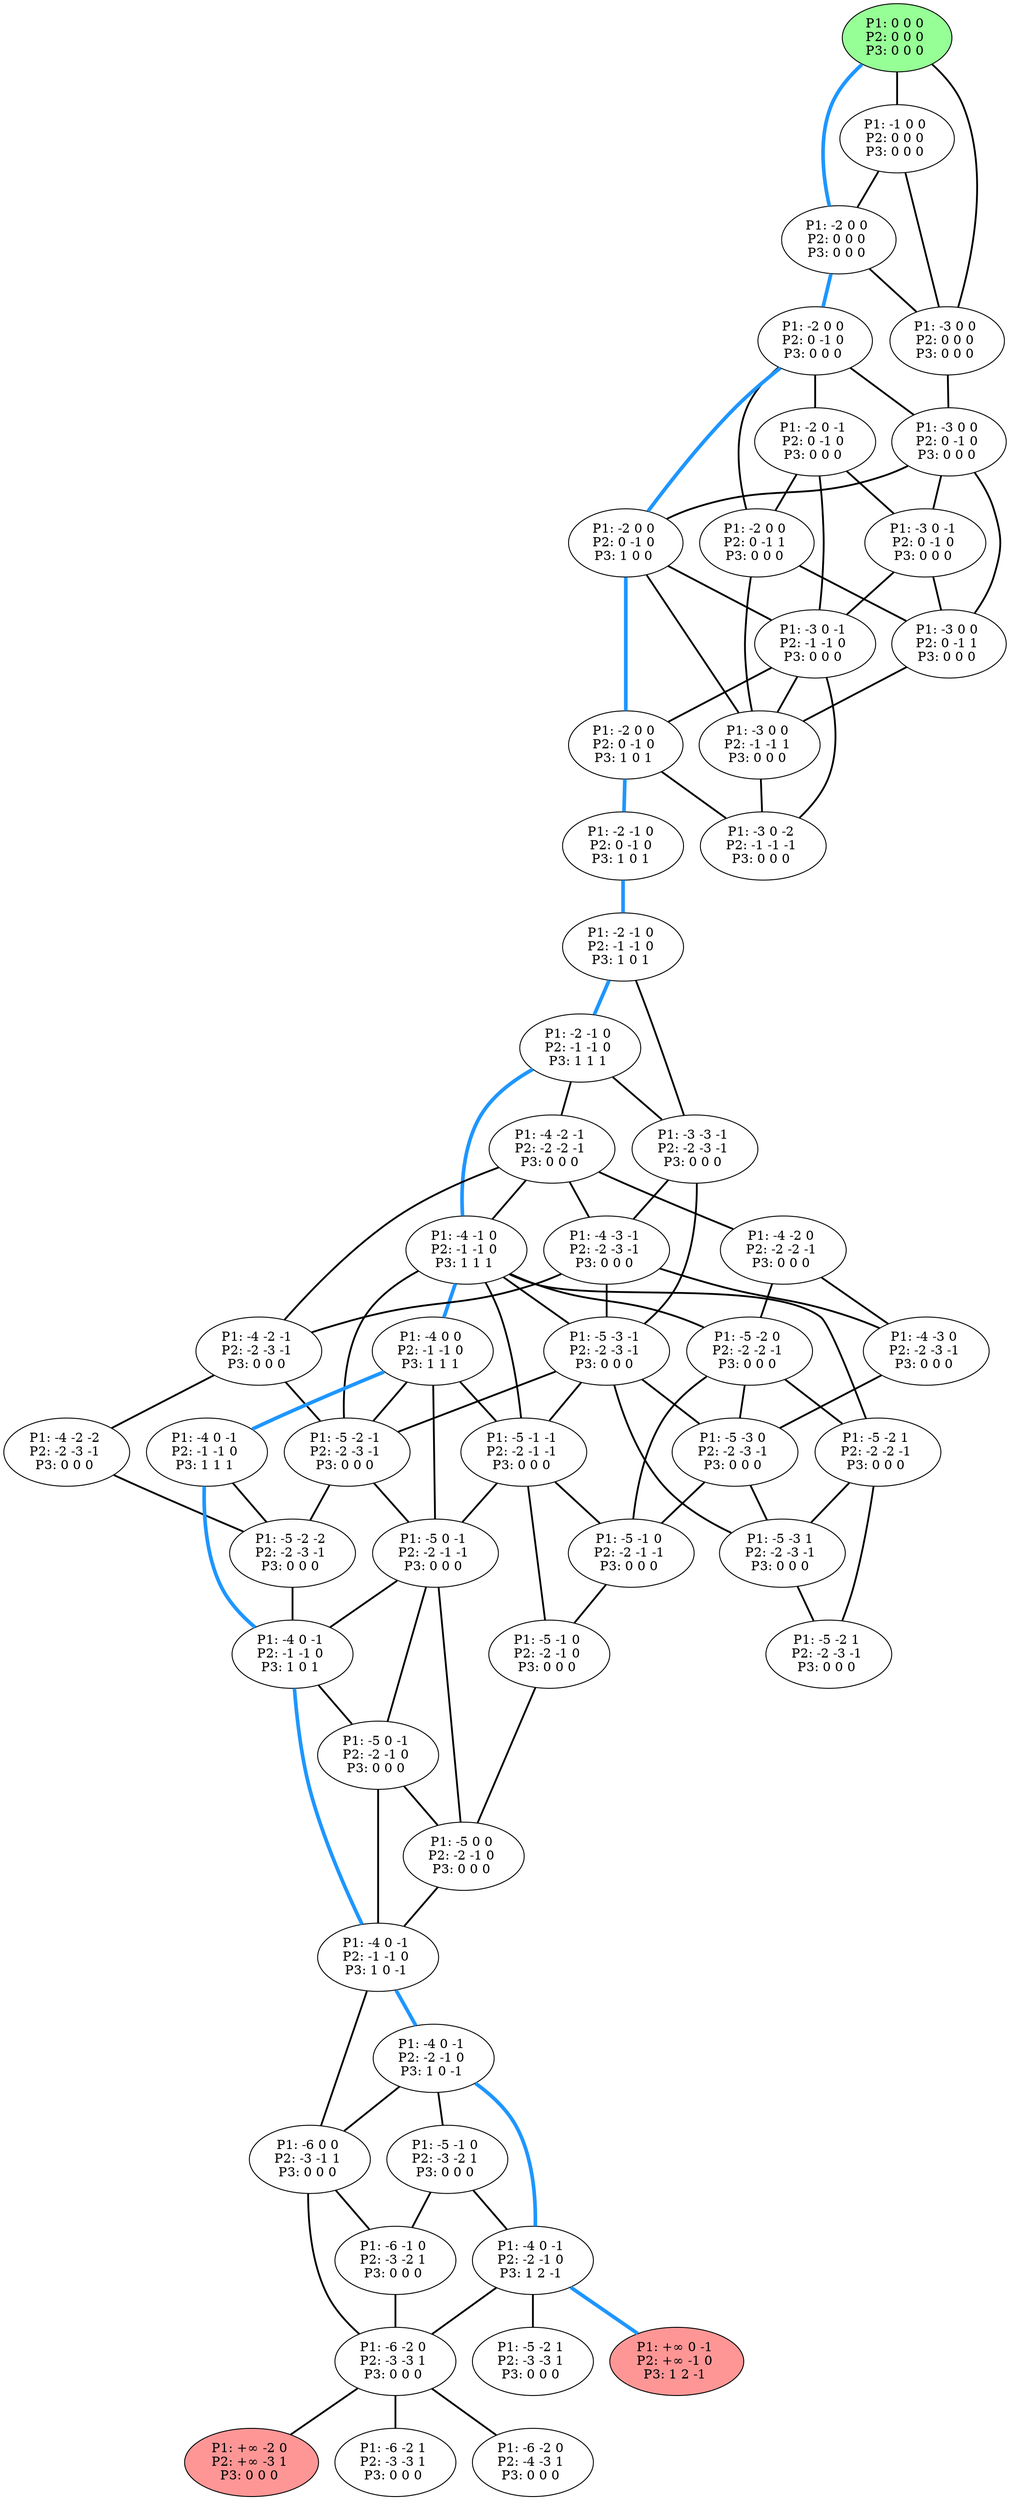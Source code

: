 graph G {
color = "black"
0 [label = "P1: 0 0 0 
P2: 0 0 0 
P3: 0 0 0 
",  style="filled", fillcolor = "#96FF96"];
1 [label = "P1: -1 0 0 
P2: 0 0 0 
P3: 0 0 0 
"];
2 [label = "P1: -2 0 0 
P2: 0 0 0 
P3: 0 0 0 
"];
3 [label = "P1: -3 0 0 
P2: 0 0 0 
P3: 0 0 0 
"];
4 [label = "P1: -2 0 0 
P2: 0 -1 0 
P3: 0 0 0 
"];
5 [label = "P1: -3 0 0 
P2: 0 -1 0 
P3: 0 0 0 
"];
6 [label = "P1: -2 0 -1 
P2: 0 -1 0 
P3: 0 0 0 
"];
7 [label = "P1: -2 0 0 
P2: 0 -1 1 
P3: 0 0 0 
"];
8 [label = "P1: -2 0 0 
P2: 0 -1 0 
P3: 1 0 0 
"];
9 [label = "P1: -3 0 -1 
P2: 0 -1 0 
P3: 0 0 0 
"];
10 [label = "P1: -3 0 0 
P2: 0 -1 1 
P3: 0 0 0 
"];
11 [label = "P1: -3 0 -1 
P2: -1 -1 0 
P3: 0 0 0 
"];
12 [label = "P1: -3 0 0 
P2: -1 -1 1 
P3: 0 0 0 
"];
13 [label = "P1: -2 0 0 
P2: 0 -1 0 
P3: 1 0 1 
"];
14 [label = "P1: -3 0 -2 
P2: -1 -1 -1 
P3: 0 0 0 
"];
15 [label = "P1: -2 -1 0 
P2: 0 -1 0 
P3: 1 0 1 
"];
16 [label = "P1: -2 -1 0 
P2: -1 -1 0 
P3: 1 0 1 
"];
17 [label = "P1: -2 -1 0 
P2: -1 -1 0 
P3: 1 1 1 
"];
18 [label = "P1: -3 -3 -1 
P2: -2 -3 -1 
P3: 0 0 0 
"];
19 [label = "P1: -4 -2 -1 
P2: -2 -2 -1 
P3: 0 0 0 
"];
20 [label = "P1: -4 -1 0 
P2: -1 -1 0 
P3: 1 1 1 
"];
21 [label = "P1: -4 -3 -1 
P2: -2 -3 -1 
P3: 0 0 0 
"];
22 [label = "P1: -5 -3 -1 
P2: -2 -3 -1 
P3: 0 0 0 
"];
23 [label = "P1: -4 -2 0 
P2: -2 -2 -1 
P3: 0 0 0 
"];
24 [label = "P1: -4 -2 -1 
P2: -2 -3 -1 
P3: 0 0 0 
"];
25 [label = "P1: -4 0 0 
P2: -1 -1 0 
P3: 1 1 1 
"];
26 [label = "P1: -5 -2 0 
P2: -2 -2 -1 
P3: 0 0 0 
"];
27 [label = "P1: -5 -2 1 
P2: -2 -2 -1 
P3: 0 0 0 
"];
28 [label = "P1: -5 -2 -1 
P2: -2 -3 -1 
P3: 0 0 0 
"];
29 [label = "P1: -5 -1 -1 
P2: -2 -1 -1 
P3: 0 0 0 
"];
30 [label = "P1: -4 -3 0 
P2: -2 -3 -1 
P3: 0 0 0 
"];
31 [label = "P1: -5 -3 0 
P2: -2 -3 -1 
P3: 0 0 0 
"];
32 [label = "P1: -5 -3 1 
P2: -2 -3 -1 
P3: 0 0 0 
"];
33 [label = "P1: -4 -2 -2 
P2: -2 -3 -1 
P3: 0 0 0 
"];
34 [label = "P1: -4 0 -1 
P2: -1 -1 0 
P3: 1 1 1 
"];
35 [label = "P1: -5 0 -1 
P2: -2 -1 -1 
P3: 0 0 0 
"];
36 [label = "P1: -5 -1 0 
P2: -2 -1 -1 
P3: 0 0 0 
"];
37 [label = "P1: -5 -2 1 
P2: -2 -3 -1 
P3: 0 0 0 
"];
38 [label = "P1: -5 -2 -2 
P2: -2 -3 -1 
P3: 0 0 0 
"];
39 [label = "P1: -5 -1 0 
P2: -2 -1 0 
P3: 0 0 0 
"];
40 [label = "P1: -4 0 -1 
P2: -1 -1 0 
P3: 1 0 1 
"];
41 [label = "P1: -5 0 -1 
P2: -2 -1 0 
P3: 0 0 0 
"];
42 [label = "P1: -5 0 0 
P2: -2 -1 0 
P3: 0 0 0 
"];
43 [label = "P1: -4 0 -1 
P2: -1 -1 0 
P3: 1 0 -1 
"];
44 [label = "P1: -4 0 -1 
P2: -2 -1 0 
P3: 1 0 -1 
"];
45 [label = "P1: -6 0 0 
P2: -3 -1 1 
P3: 0 0 0 
"];
46 [label = "P1: -5 -1 0 
P2: -3 -2 1 
P3: 0 0 0 
"];
47 [label = "P1: -4 0 -1 
P2: -2 -1 0 
P3: 1 2 -1 
"];
4747 [label = "P1: +∞ 0 -1 
P2: +∞ -1 0 
P3: 1 2 -1 
",  style="filled", fillcolor = "#FF9696"];
48 [label = "P1: -6 -1 0 
P2: -3 -2 1 
P3: 0 0 0 
"];
49 [label = "P1: -6 -2 0 
P2: -3 -3 1 
P3: 0 0 0 
"];
4949 [label = "P1: +∞ -2 0 
P2: +∞ -3 1 
P3: 0 0 0 
",  style="filled", fillcolor = "#FF9696"];
50 [label = "P1: -5 -2 1 
P2: -3 -3 1 
P3: 0 0 0 
"];
51 [label = "P1: -6 -2 1 
P2: -3 -3 1 
P3: 0 0 0 
"];
52 [label = "P1: -6 -2 0 
P2: -4 -3 1 
P3: 0 0 0 
"];
edge [style=bold];
0 -- 1 [color=black];
0 -- 2 [color="#1E96FF", penwidth=4.0];
0 -- 3 [color=black];

1 -- 2 [color=black];
1 -- 3 [color=black];

2 -- 3 [color=black];
2 -- 4 [color="#1E96FF", penwidth=4.0];

3 -- 5 [color=black];

4 -- 5 [color=black];
4 -- 6 [color=black];
4 -- 7 [color=black];
4 -- 8 [color="#1E96FF", penwidth=4.0];

5 -- 9 [color=black];
5 -- 8 [color=black];
5 -- 10 [color=black];

6 -- 9 [color=black];
6 -- 11 [color=black];
6 -- 7 [color=black];

7 -- 10 [color=black];
7 -- 12 [color=black];

8 -- 11 [color=black];
8 -- 12 [color=black];
8 -- 13 [color="#1E96FF", penwidth=4.0];

9 -- 11 [color=black];
9 -- 10 [color=black];

10 -- 12 [color=black];

11 -- 13 [color=black];
11 -- 14 [color=black];
11 -- 12 [color=black];

12 -- 14 [color=black];

13 -- 15 [color="#1E96FF", penwidth=4.0];
13 -- 14 [color=black];


15 -- 16 [color="#1E96FF", penwidth=4.0];

16 -- 17 [color="#1E96FF", penwidth=4.0];
16 -- 18 [color=black];

17 -- 19 [color=black];
17 -- 20 [color="#1E96FF", penwidth=4.0];
17 -- 18 [color=black];

18 -- 21 [color=black];
18 -- 22 [color=black];

19 -- 20 [color=black];
19 -- 23 [color=black];
19 -- 24 [color=black];
19 -- 21 [color=black];

20 -- 25 [color="#1E96FF", penwidth=4.0];
20 -- 26 [color=black];
20 -- 27 [color=black];
20 -- 28 [color=black];
20 -- 22 [color=black];
20 -- 29 [color=black];

21 -- 22 [color=black];
21 -- 24 [color=black];
21 -- 30 [color=black];

22 -- 28 [color=black];
22 -- 31 [color=black];
22 -- 32 [color=black];
22 -- 29 [color=black];

23 -- 26 [color=black];
23 -- 30 [color=black];

24 -- 28 [color=black];
24 -- 33 [color=black];

25 -- 34 [color="#1E96FF", penwidth=4.0];
25 -- 29 [color=black];
25 -- 28 [color=black];
25 -- 35 [color=black];

26 -- 27 [color=black];
26 -- 31 [color=black];
26 -- 36 [color=black];

27 -- 37 [color=black];
27 -- 32 [color=black];

28 -- 38 [color=black];
28 -- 35 [color=black];

29 -- 35 [color=black];
29 -- 36 [color=black];
29 -- 39 [color=black];

30 -- 31 [color=black];

31 -- 32 [color=black];
31 -- 36 [color=black];

32 -- 37 [color=black];

33 -- 38 [color=black];

34 -- 38 [color=black];
34 -- 40 [color="#1E96FF", penwidth=4.0];

35 -- 40 [color=black];
35 -- 41 [color=black];
35 -- 42 [color=black];

36 -- 39 [color=black];


38 -- 40 [color=black];

39 -- 42 [color=black];

40 -- 41 [color=black];
40 -- 43 [color="#1E96FF", penwidth=4.0];

41 -- 42 [color=black];
41 -- 43 [color=black];

42 -- 43 [color=black];

43 -- 44 [color="#1E96FF", penwidth=4.0];
43 -- 45 [color=black];

44 -- 45 [color=black];
44 -- 46 [color=black];
44 -- 47 [color="#1E96FF", penwidth=4.0];

45 -- 48 [color=black];
45 -- 49 [color=black];

46 -- 48 [color=black];
46 -- 47 [color=black];

47 -- 49 [color=black];
47 -- 50 [color=black];

47 -- 4747 [color="#1E96FF", penwidth=4.0];
48 -- 49 [color=black];

49 -- 51 [color=black];
49 -- 52 [color=black];

49 -- 4949 [color=black];



}
